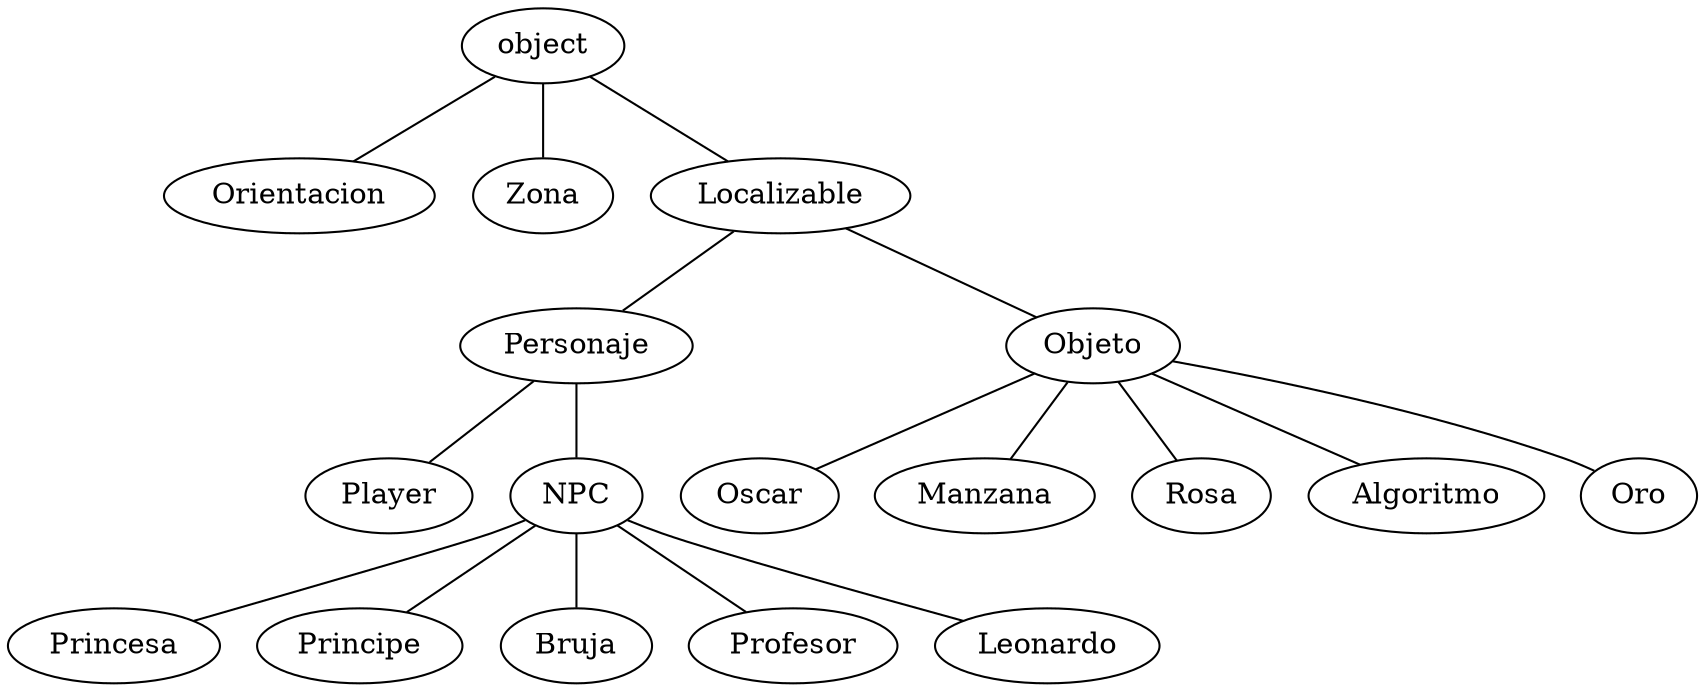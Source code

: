graph{
rankdir="BT";
{Orientacion Zona Localizable} -- object;
{Personaje Objeto} -- Localizable;
{Player NPC} -- Personaje;
{Princesa Principe Bruja Profesor Leonardo} -- NPC;
{Oscar Manzana Rosa Algoritmo Oro} -- Objeto;
}
